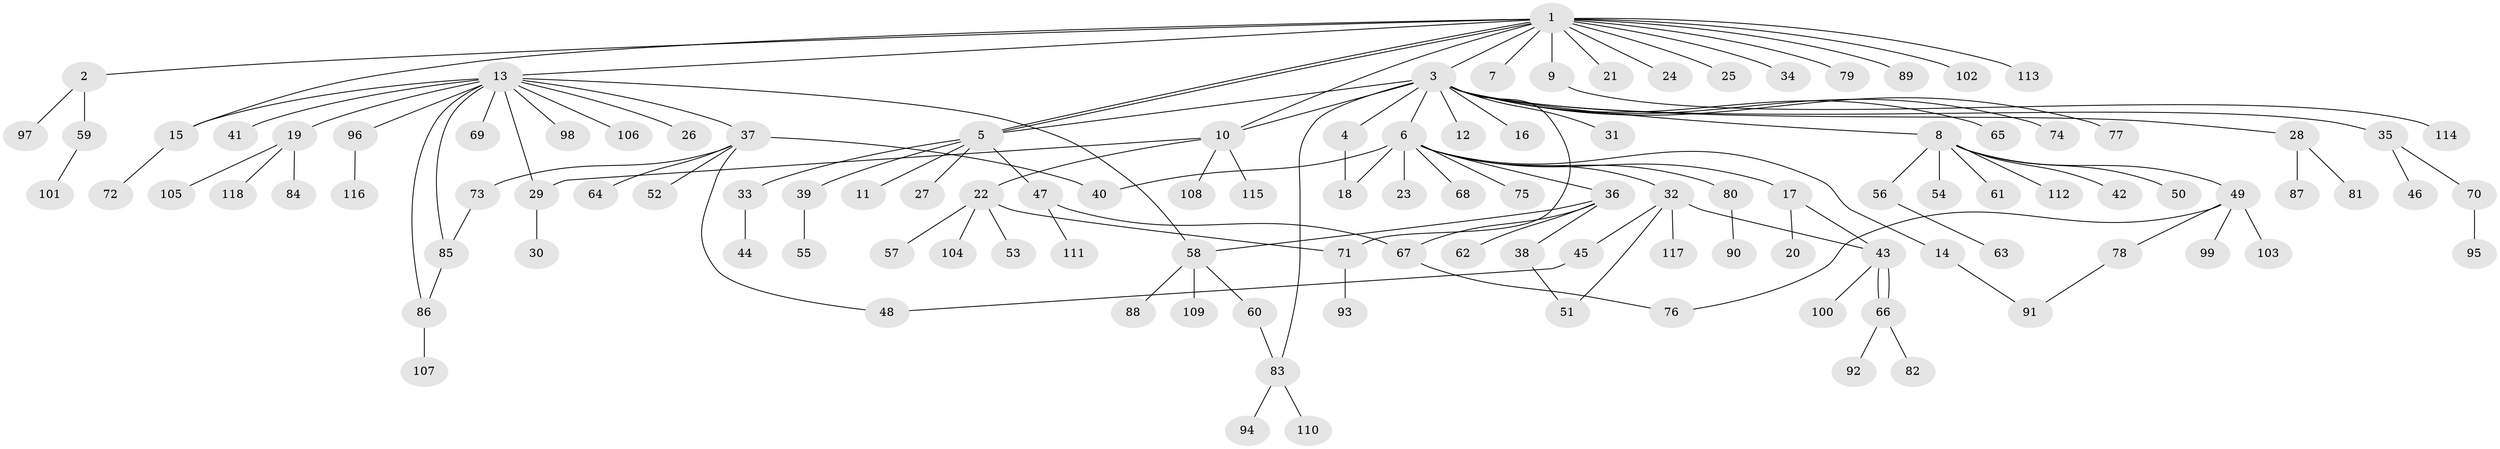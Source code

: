 // Generated by graph-tools (version 1.1) at 2025/14/03/09/25 04:14:37]
// undirected, 118 vertices, 136 edges
graph export_dot {
graph [start="1"]
  node [color=gray90,style=filled];
  1;
  2;
  3;
  4;
  5;
  6;
  7;
  8;
  9;
  10;
  11;
  12;
  13;
  14;
  15;
  16;
  17;
  18;
  19;
  20;
  21;
  22;
  23;
  24;
  25;
  26;
  27;
  28;
  29;
  30;
  31;
  32;
  33;
  34;
  35;
  36;
  37;
  38;
  39;
  40;
  41;
  42;
  43;
  44;
  45;
  46;
  47;
  48;
  49;
  50;
  51;
  52;
  53;
  54;
  55;
  56;
  57;
  58;
  59;
  60;
  61;
  62;
  63;
  64;
  65;
  66;
  67;
  68;
  69;
  70;
  71;
  72;
  73;
  74;
  75;
  76;
  77;
  78;
  79;
  80;
  81;
  82;
  83;
  84;
  85;
  86;
  87;
  88;
  89;
  90;
  91;
  92;
  93;
  94;
  95;
  96;
  97;
  98;
  99;
  100;
  101;
  102;
  103;
  104;
  105;
  106;
  107;
  108;
  109;
  110;
  111;
  112;
  113;
  114;
  115;
  116;
  117;
  118;
  1 -- 2;
  1 -- 3;
  1 -- 5;
  1 -- 5;
  1 -- 7;
  1 -- 9;
  1 -- 10;
  1 -- 13;
  1 -- 15;
  1 -- 21;
  1 -- 24;
  1 -- 25;
  1 -- 34;
  1 -- 79;
  1 -- 89;
  1 -- 102;
  1 -- 113;
  2 -- 59;
  2 -- 97;
  3 -- 4;
  3 -- 5;
  3 -- 6;
  3 -- 8;
  3 -- 10;
  3 -- 12;
  3 -- 16;
  3 -- 28;
  3 -- 31;
  3 -- 35;
  3 -- 65;
  3 -- 71;
  3 -- 74;
  3 -- 77;
  3 -- 83;
  4 -- 18;
  5 -- 11;
  5 -- 27;
  5 -- 33;
  5 -- 39;
  5 -- 47;
  6 -- 14;
  6 -- 17;
  6 -- 18;
  6 -- 23;
  6 -- 32;
  6 -- 36;
  6 -- 40;
  6 -- 68;
  6 -- 75;
  6 -- 80;
  8 -- 42;
  8 -- 49;
  8 -- 50;
  8 -- 54;
  8 -- 56;
  8 -- 61;
  8 -- 112;
  9 -- 114;
  10 -- 22;
  10 -- 29;
  10 -- 108;
  10 -- 115;
  13 -- 15;
  13 -- 19;
  13 -- 26;
  13 -- 29;
  13 -- 37;
  13 -- 41;
  13 -- 58;
  13 -- 69;
  13 -- 85;
  13 -- 86;
  13 -- 96;
  13 -- 98;
  13 -- 106;
  14 -- 91;
  15 -- 72;
  17 -- 20;
  17 -- 43;
  19 -- 84;
  19 -- 105;
  19 -- 118;
  22 -- 53;
  22 -- 57;
  22 -- 71;
  22 -- 104;
  28 -- 81;
  28 -- 87;
  29 -- 30;
  32 -- 43;
  32 -- 45;
  32 -- 51;
  32 -- 117;
  33 -- 44;
  35 -- 46;
  35 -- 70;
  36 -- 38;
  36 -- 58;
  36 -- 62;
  36 -- 67;
  37 -- 40;
  37 -- 48;
  37 -- 52;
  37 -- 64;
  37 -- 73;
  38 -- 51;
  39 -- 55;
  43 -- 66;
  43 -- 66;
  43 -- 100;
  45 -- 48;
  47 -- 67;
  47 -- 111;
  49 -- 76;
  49 -- 78;
  49 -- 99;
  49 -- 103;
  56 -- 63;
  58 -- 60;
  58 -- 88;
  58 -- 109;
  59 -- 101;
  60 -- 83;
  66 -- 82;
  66 -- 92;
  67 -- 76;
  70 -- 95;
  71 -- 93;
  73 -- 85;
  78 -- 91;
  80 -- 90;
  83 -- 94;
  83 -- 110;
  85 -- 86;
  86 -- 107;
  96 -- 116;
}
